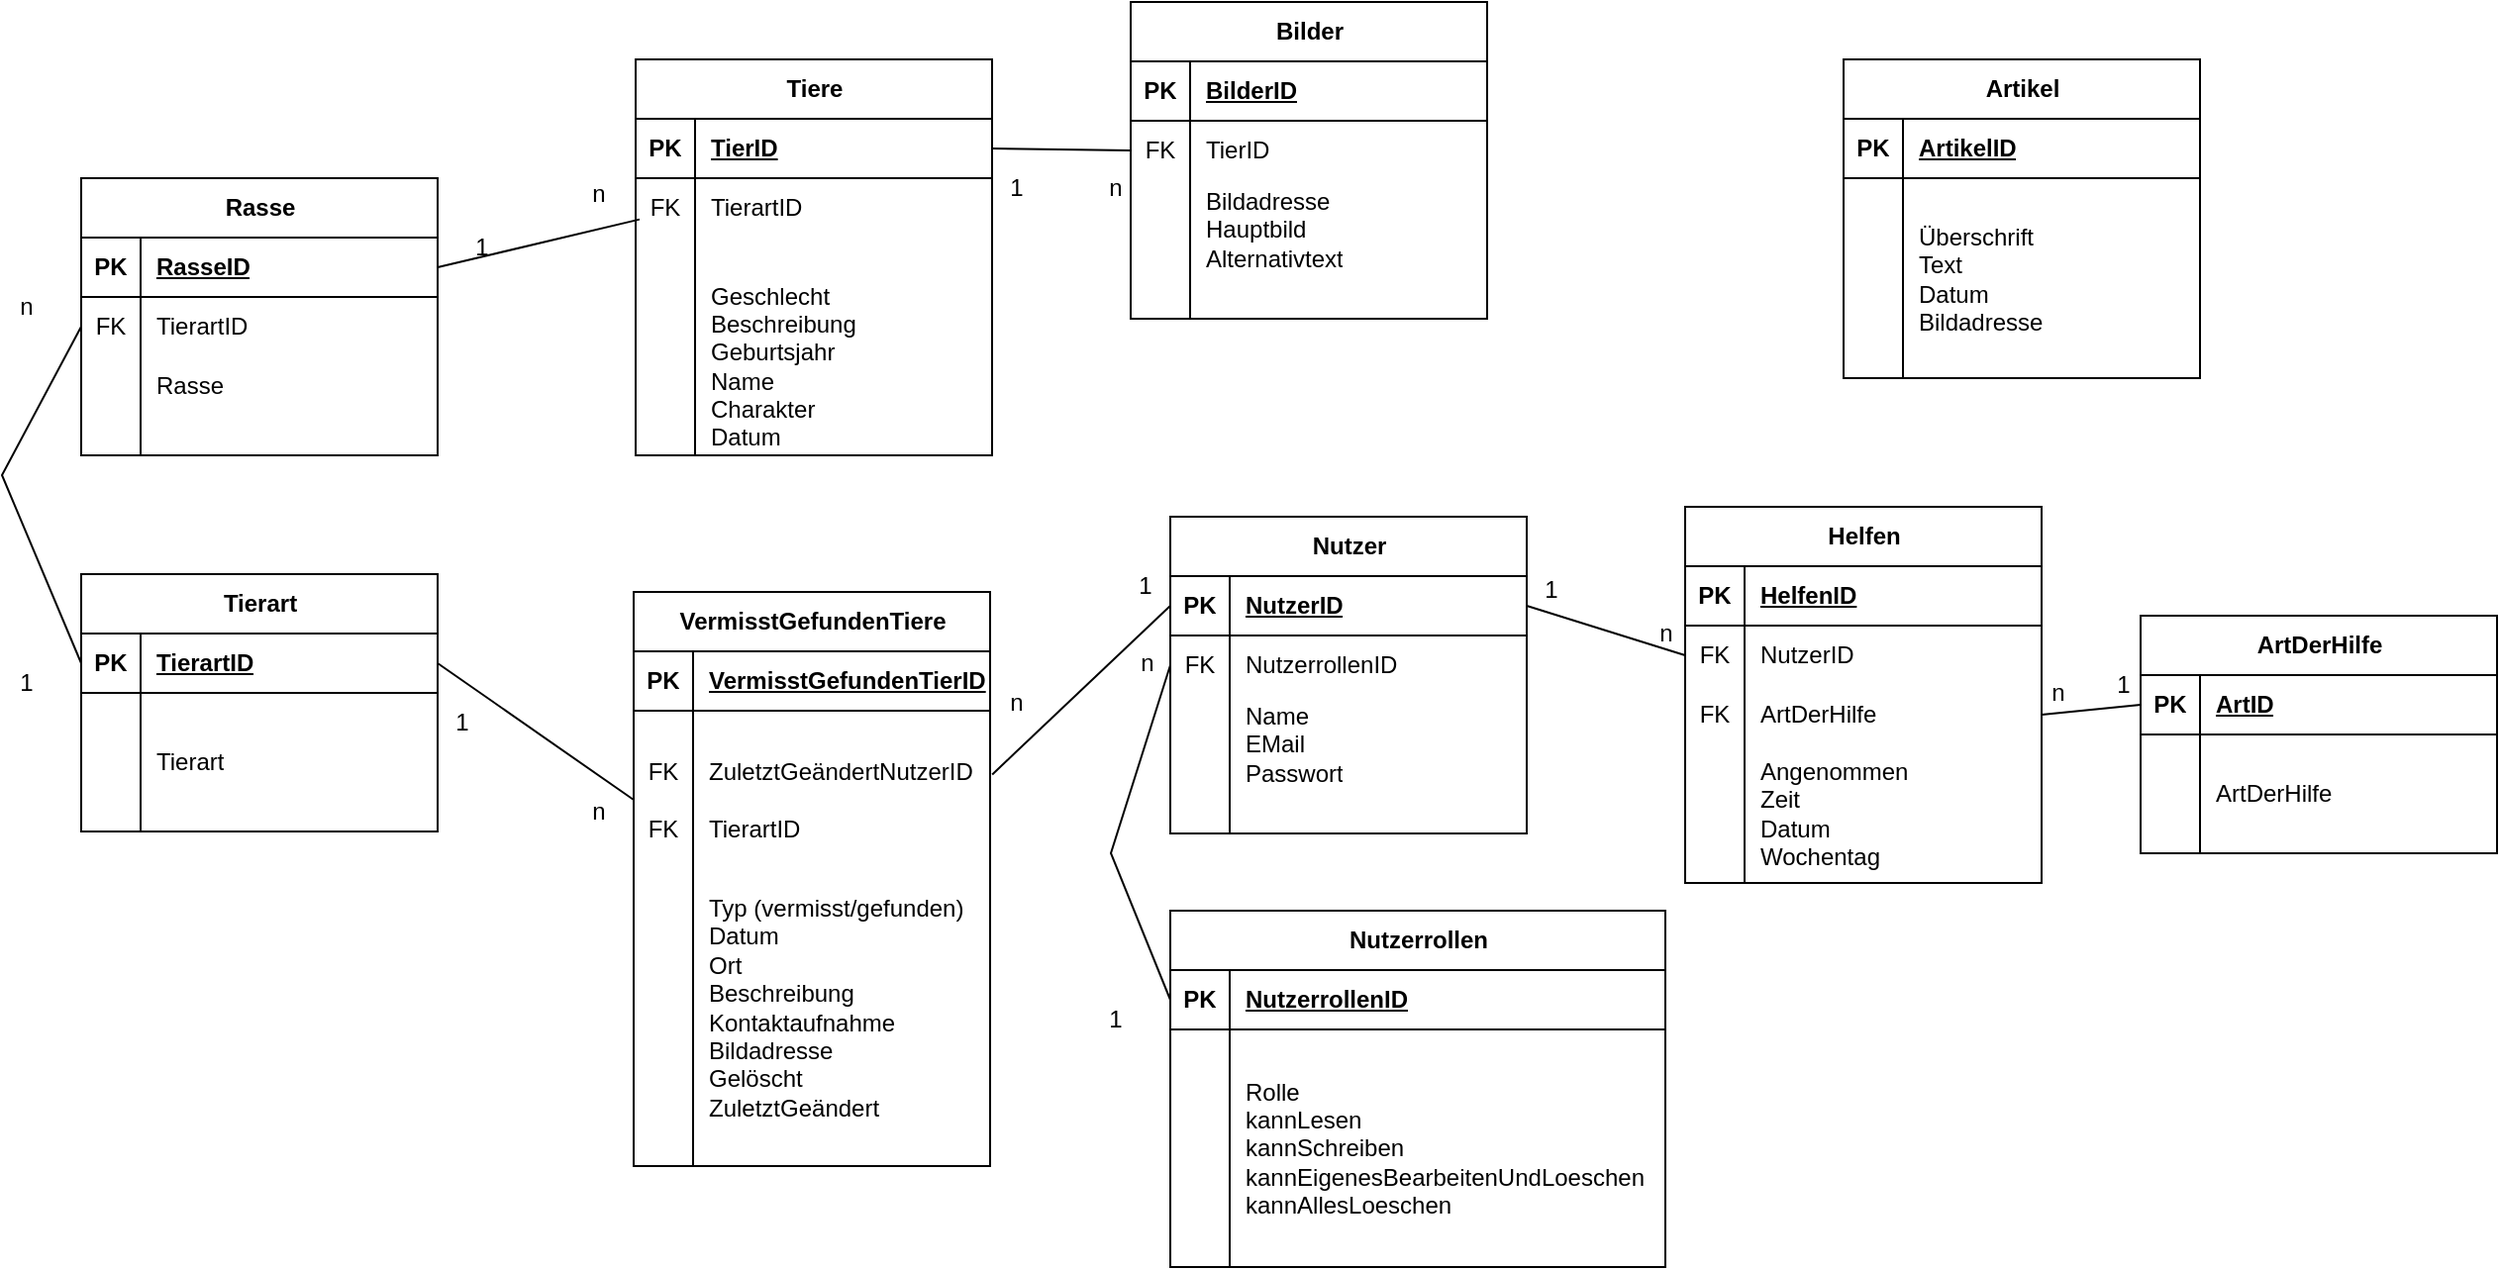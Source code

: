<mxfile version="22.1.16" type="device">
  <diagram id="R2lEEEUBdFMjLlhIrx00" name="Page-1">
    <mxGraphModel dx="1663" dy="2135" grid="1" gridSize="10" guides="1" tooltips="1" connect="1" arrows="0" fold="1" page="1" pageScale="1" pageWidth="850" pageHeight="1100" math="0" shadow="0" extFonts="Permanent Marker^https://fonts.googleapis.com/css?family=Permanent+Marker">
      <root>
        <mxCell id="0" />
        <mxCell id="1" parent="0" />
        <mxCell id="WMyFTaY5l6-tA6MBL_6e-1" value="Tiere" style="shape=table;startSize=30;container=1;collapsible=1;childLayout=tableLayout;fixedRows=1;rowLines=0;fontStyle=1;align=center;resizeLast=1;html=1;" parent="1" vertex="1">
          <mxGeometry x="370" y="-881" width="180" height="200" as="geometry" />
        </mxCell>
        <mxCell id="WMyFTaY5l6-tA6MBL_6e-2" value="" style="shape=tableRow;horizontal=0;startSize=0;swimlaneHead=0;swimlaneBody=0;fillColor=none;collapsible=0;dropTarget=0;points=[[0,0.5],[1,0.5]];portConstraint=eastwest;top=0;left=0;right=0;bottom=1;" parent="WMyFTaY5l6-tA6MBL_6e-1" vertex="1">
          <mxGeometry y="30" width="180" height="30" as="geometry" />
        </mxCell>
        <mxCell id="WMyFTaY5l6-tA6MBL_6e-3" value="PK" style="shape=partialRectangle;connectable=0;fillColor=none;top=0;left=0;bottom=0;right=0;fontStyle=1;overflow=hidden;whiteSpace=wrap;html=1;" parent="WMyFTaY5l6-tA6MBL_6e-2" vertex="1">
          <mxGeometry width="30" height="30" as="geometry">
            <mxRectangle width="30" height="30" as="alternateBounds" />
          </mxGeometry>
        </mxCell>
        <mxCell id="WMyFTaY5l6-tA6MBL_6e-4" value="TierID" style="shape=partialRectangle;connectable=0;fillColor=none;top=0;left=0;bottom=0;right=0;align=left;spacingLeft=6;fontStyle=5;overflow=hidden;whiteSpace=wrap;html=1;" parent="WMyFTaY5l6-tA6MBL_6e-2" vertex="1">
          <mxGeometry x="30" width="150" height="30" as="geometry">
            <mxRectangle width="150" height="30" as="alternateBounds" />
          </mxGeometry>
        </mxCell>
        <mxCell id="WMyFTaY5l6-tA6MBL_6e-5" value="" style="shape=tableRow;horizontal=0;startSize=0;swimlaneHead=0;swimlaneBody=0;fillColor=none;collapsible=0;dropTarget=0;points=[[0,0.5],[1,0.5]];portConstraint=eastwest;top=0;left=0;right=0;bottom=0;" parent="WMyFTaY5l6-tA6MBL_6e-1" vertex="1">
          <mxGeometry y="60" width="180" height="30" as="geometry" />
        </mxCell>
        <mxCell id="WMyFTaY5l6-tA6MBL_6e-6" value="FK" style="shape=partialRectangle;connectable=0;fillColor=none;top=0;left=0;bottom=0;right=0;editable=1;overflow=hidden;whiteSpace=wrap;html=1;" parent="WMyFTaY5l6-tA6MBL_6e-5" vertex="1">
          <mxGeometry width="30" height="30" as="geometry">
            <mxRectangle width="30" height="30" as="alternateBounds" />
          </mxGeometry>
        </mxCell>
        <mxCell id="WMyFTaY5l6-tA6MBL_6e-7" value="TierartID" style="shape=partialRectangle;connectable=0;fillColor=none;top=0;left=0;bottom=0;right=0;align=left;spacingLeft=6;overflow=hidden;whiteSpace=wrap;html=1;" parent="WMyFTaY5l6-tA6MBL_6e-5" vertex="1">
          <mxGeometry x="30" width="150" height="30" as="geometry">
            <mxRectangle width="150" height="30" as="alternateBounds" />
          </mxGeometry>
        </mxCell>
        <mxCell id="WMyFTaY5l6-tA6MBL_6e-8" value="" style="shape=tableRow;horizontal=0;startSize=0;swimlaneHead=0;swimlaneBody=0;fillColor=none;collapsible=0;dropTarget=0;points=[[0,0.5],[1,0.5]];portConstraint=eastwest;top=0;left=0;right=0;bottom=0;" parent="WMyFTaY5l6-tA6MBL_6e-1" vertex="1">
          <mxGeometry y="90" width="180" height="20" as="geometry" />
        </mxCell>
        <mxCell id="WMyFTaY5l6-tA6MBL_6e-9" value="" style="shape=partialRectangle;connectable=0;fillColor=none;top=0;left=0;bottom=0;right=0;editable=1;overflow=hidden;whiteSpace=wrap;html=1;" parent="WMyFTaY5l6-tA6MBL_6e-8" vertex="1">
          <mxGeometry width="30" height="20" as="geometry">
            <mxRectangle width="30" height="20" as="alternateBounds" />
          </mxGeometry>
        </mxCell>
        <mxCell id="WMyFTaY5l6-tA6MBL_6e-10" value="" style="shape=partialRectangle;connectable=0;fillColor=none;top=0;left=0;bottom=0;right=0;align=left;spacingLeft=6;overflow=hidden;whiteSpace=wrap;html=1;" parent="WMyFTaY5l6-tA6MBL_6e-8" vertex="1">
          <mxGeometry x="30" width="150" height="20" as="geometry">
            <mxRectangle width="150" height="20" as="alternateBounds" />
          </mxGeometry>
        </mxCell>
        <mxCell id="WMyFTaY5l6-tA6MBL_6e-11" value="" style="shape=tableRow;horizontal=0;startSize=0;swimlaneHead=0;swimlaneBody=0;fillColor=none;collapsible=0;dropTarget=0;points=[[0,0.5],[1,0.5]];portConstraint=eastwest;top=0;left=0;right=0;bottom=0;" parent="WMyFTaY5l6-tA6MBL_6e-1" vertex="1">
          <mxGeometry y="110" width="180" height="90" as="geometry" />
        </mxCell>
        <mxCell id="WMyFTaY5l6-tA6MBL_6e-12" value="" style="shape=partialRectangle;connectable=0;fillColor=none;top=0;left=0;bottom=0;right=0;editable=1;overflow=hidden;whiteSpace=wrap;html=1;" parent="WMyFTaY5l6-tA6MBL_6e-11" vertex="1">
          <mxGeometry width="30" height="90" as="geometry">
            <mxRectangle width="30" height="90" as="alternateBounds" />
          </mxGeometry>
        </mxCell>
        <mxCell id="WMyFTaY5l6-tA6MBL_6e-13" value="Geschlecht&lt;br style=&quot;border-color: var(--border-color);&quot;&gt;Beschreibung&lt;br style=&quot;border-color: var(--border-color);&quot;&gt;Geburtsjahr&lt;br style=&quot;border-color: var(--border-color);&quot;&gt;Name&lt;br style=&quot;border-color: var(--border-color);&quot;&gt;Charakter&lt;br style=&quot;border-color: var(--border-color);&quot;&gt;Datum" style="shape=partialRectangle;connectable=0;fillColor=none;top=0;left=0;bottom=0;right=0;align=left;spacingLeft=6;overflow=hidden;whiteSpace=wrap;html=1;" parent="WMyFTaY5l6-tA6MBL_6e-11" vertex="1">
          <mxGeometry x="30" width="150" height="90" as="geometry">
            <mxRectangle width="150" height="90" as="alternateBounds" />
          </mxGeometry>
        </mxCell>
        <mxCell id="WMyFTaY5l6-tA6MBL_6e-41" value="Nutzer" style="shape=table;startSize=30;container=1;collapsible=1;childLayout=tableLayout;fixedRows=1;rowLines=0;fontStyle=1;align=center;resizeLast=1;html=1;" parent="1" vertex="1">
          <mxGeometry x="640" y="-650" width="180" height="160" as="geometry" />
        </mxCell>
        <mxCell id="WMyFTaY5l6-tA6MBL_6e-42" value="" style="shape=tableRow;horizontal=0;startSize=0;swimlaneHead=0;swimlaneBody=0;fillColor=none;collapsible=0;dropTarget=0;points=[[0,0.5],[1,0.5]];portConstraint=eastwest;top=0;left=0;right=0;bottom=1;" parent="WMyFTaY5l6-tA6MBL_6e-41" vertex="1">
          <mxGeometry y="30" width="180" height="30" as="geometry" />
        </mxCell>
        <mxCell id="WMyFTaY5l6-tA6MBL_6e-43" value="PK" style="shape=partialRectangle;connectable=0;fillColor=none;top=0;left=0;bottom=0;right=0;fontStyle=1;overflow=hidden;whiteSpace=wrap;html=1;" parent="WMyFTaY5l6-tA6MBL_6e-42" vertex="1">
          <mxGeometry width="30" height="30" as="geometry">
            <mxRectangle width="30" height="30" as="alternateBounds" />
          </mxGeometry>
        </mxCell>
        <mxCell id="WMyFTaY5l6-tA6MBL_6e-44" value="NutzerID" style="shape=partialRectangle;connectable=0;fillColor=none;top=0;left=0;bottom=0;right=0;align=left;spacingLeft=6;fontStyle=5;overflow=hidden;whiteSpace=wrap;html=1;" parent="WMyFTaY5l6-tA6MBL_6e-42" vertex="1">
          <mxGeometry x="30" width="150" height="30" as="geometry">
            <mxRectangle width="150" height="30" as="alternateBounds" />
          </mxGeometry>
        </mxCell>
        <mxCell id="WMyFTaY5l6-tA6MBL_6e-45" value="" style="shape=tableRow;horizontal=0;startSize=0;swimlaneHead=0;swimlaneBody=0;fillColor=none;collapsible=0;dropTarget=0;points=[[0,0.5],[1,0.5]];portConstraint=eastwest;top=0;left=0;right=0;bottom=0;" parent="WMyFTaY5l6-tA6MBL_6e-41" vertex="1">
          <mxGeometry y="60" width="180" height="30" as="geometry" />
        </mxCell>
        <mxCell id="WMyFTaY5l6-tA6MBL_6e-46" value="FK" style="shape=partialRectangle;connectable=0;fillColor=none;top=0;left=0;bottom=0;right=0;editable=1;overflow=hidden;whiteSpace=wrap;html=1;" parent="WMyFTaY5l6-tA6MBL_6e-45" vertex="1">
          <mxGeometry width="30" height="30" as="geometry">
            <mxRectangle width="30" height="30" as="alternateBounds" />
          </mxGeometry>
        </mxCell>
        <mxCell id="WMyFTaY5l6-tA6MBL_6e-47" value="NutzerrollenID" style="shape=partialRectangle;connectable=0;fillColor=none;top=0;left=0;bottom=0;right=0;align=left;spacingLeft=6;overflow=hidden;whiteSpace=wrap;html=1;" parent="WMyFTaY5l6-tA6MBL_6e-45" vertex="1">
          <mxGeometry x="30" width="150" height="30" as="geometry">
            <mxRectangle width="150" height="30" as="alternateBounds" />
          </mxGeometry>
        </mxCell>
        <mxCell id="WMyFTaY5l6-tA6MBL_6e-48" value="" style="shape=tableRow;horizontal=0;startSize=0;swimlaneHead=0;swimlaneBody=0;fillColor=none;collapsible=0;dropTarget=0;points=[[0,0.5],[1,0.5]];portConstraint=eastwest;top=0;left=0;right=0;bottom=0;" parent="WMyFTaY5l6-tA6MBL_6e-41" vertex="1">
          <mxGeometry y="90" width="180" height="50" as="geometry" />
        </mxCell>
        <mxCell id="WMyFTaY5l6-tA6MBL_6e-49" value="" style="shape=partialRectangle;connectable=0;fillColor=none;top=0;left=0;bottom=0;right=0;editable=1;overflow=hidden;whiteSpace=wrap;html=1;" parent="WMyFTaY5l6-tA6MBL_6e-48" vertex="1">
          <mxGeometry width="30" height="50" as="geometry">
            <mxRectangle width="30" height="50" as="alternateBounds" />
          </mxGeometry>
        </mxCell>
        <mxCell id="WMyFTaY5l6-tA6MBL_6e-50" value="Name&lt;br&gt;EMail&lt;br&gt;Passwort" style="shape=partialRectangle;connectable=0;fillColor=none;top=0;left=0;bottom=0;right=0;align=left;spacingLeft=6;overflow=hidden;whiteSpace=wrap;html=1;" parent="WMyFTaY5l6-tA6MBL_6e-48" vertex="1">
          <mxGeometry x="30" width="150" height="50" as="geometry">
            <mxRectangle width="150" height="50" as="alternateBounds" />
          </mxGeometry>
        </mxCell>
        <mxCell id="WMyFTaY5l6-tA6MBL_6e-51" value="" style="shape=tableRow;horizontal=0;startSize=0;swimlaneHead=0;swimlaneBody=0;fillColor=none;collapsible=0;dropTarget=0;points=[[0,0.5],[1,0.5]];portConstraint=eastwest;top=0;left=0;right=0;bottom=0;" parent="WMyFTaY5l6-tA6MBL_6e-41" vertex="1">
          <mxGeometry y="140" width="180" height="20" as="geometry" />
        </mxCell>
        <mxCell id="WMyFTaY5l6-tA6MBL_6e-52" value="" style="shape=partialRectangle;connectable=0;fillColor=none;top=0;left=0;bottom=0;right=0;editable=1;overflow=hidden;whiteSpace=wrap;html=1;" parent="WMyFTaY5l6-tA6MBL_6e-51" vertex="1">
          <mxGeometry width="30" height="20" as="geometry">
            <mxRectangle width="30" height="20" as="alternateBounds" />
          </mxGeometry>
        </mxCell>
        <mxCell id="WMyFTaY5l6-tA6MBL_6e-53" value="" style="shape=partialRectangle;connectable=0;fillColor=none;top=0;left=0;bottom=0;right=0;align=left;spacingLeft=6;overflow=hidden;whiteSpace=wrap;html=1;" parent="WMyFTaY5l6-tA6MBL_6e-51" vertex="1">
          <mxGeometry x="30" width="150" height="20" as="geometry">
            <mxRectangle width="150" height="20" as="alternateBounds" />
          </mxGeometry>
        </mxCell>
        <mxCell id="WMyFTaY5l6-tA6MBL_6e-55" value="Artikel" style="shape=table;startSize=30;container=1;collapsible=1;childLayout=tableLayout;fixedRows=1;rowLines=0;fontStyle=1;align=center;resizeLast=1;html=1;" parent="1" vertex="1">
          <mxGeometry x="980" y="-881" width="180" height="161" as="geometry" />
        </mxCell>
        <mxCell id="WMyFTaY5l6-tA6MBL_6e-172" value="" style="shape=tableRow;horizontal=0;startSize=0;swimlaneHead=0;swimlaneBody=0;fillColor=none;collapsible=0;dropTarget=0;points=[[0,0.5],[1,0.5]];portConstraint=eastwest;top=0;left=0;right=0;bottom=1;" parent="WMyFTaY5l6-tA6MBL_6e-55" vertex="1">
          <mxGeometry y="30" width="180" height="30" as="geometry" />
        </mxCell>
        <mxCell id="WMyFTaY5l6-tA6MBL_6e-173" value="PK" style="shape=partialRectangle;connectable=0;fillColor=none;top=0;left=0;bottom=0;right=0;fontStyle=1;overflow=hidden;whiteSpace=wrap;html=1;" parent="WMyFTaY5l6-tA6MBL_6e-172" vertex="1">
          <mxGeometry width="30" height="30" as="geometry">
            <mxRectangle width="30" height="30" as="alternateBounds" />
          </mxGeometry>
        </mxCell>
        <mxCell id="WMyFTaY5l6-tA6MBL_6e-174" value="ArtikelID" style="shape=partialRectangle;connectable=0;fillColor=none;top=0;left=0;bottom=0;right=0;align=left;spacingLeft=6;fontStyle=5;overflow=hidden;whiteSpace=wrap;html=1;" parent="WMyFTaY5l6-tA6MBL_6e-172" vertex="1">
          <mxGeometry x="30" width="150" height="30" as="geometry">
            <mxRectangle width="150" height="30" as="alternateBounds" />
          </mxGeometry>
        </mxCell>
        <mxCell id="WMyFTaY5l6-tA6MBL_6e-59" value="" style="shape=tableRow;horizontal=0;startSize=0;swimlaneHead=0;swimlaneBody=0;fillColor=none;collapsible=0;dropTarget=0;points=[[0,0.5],[1,0.5]];portConstraint=eastwest;top=0;left=0;right=0;bottom=0;" parent="WMyFTaY5l6-tA6MBL_6e-55" vertex="1">
          <mxGeometry y="60" width="180" height="20" as="geometry" />
        </mxCell>
        <mxCell id="WMyFTaY5l6-tA6MBL_6e-60" value="" style="shape=partialRectangle;connectable=0;fillColor=none;top=0;left=0;bottom=0;right=0;editable=1;overflow=hidden;whiteSpace=wrap;html=1;" parent="WMyFTaY5l6-tA6MBL_6e-59" vertex="1">
          <mxGeometry width="30" height="20" as="geometry">
            <mxRectangle width="30" height="20" as="alternateBounds" />
          </mxGeometry>
        </mxCell>
        <mxCell id="WMyFTaY5l6-tA6MBL_6e-61" value="" style="shape=partialRectangle;connectable=0;fillColor=none;top=0;left=0;bottom=0;right=0;align=left;spacingLeft=6;overflow=hidden;whiteSpace=wrap;html=1;" parent="WMyFTaY5l6-tA6MBL_6e-59" vertex="1">
          <mxGeometry x="30" width="150" height="20" as="geometry">
            <mxRectangle width="150" height="20" as="alternateBounds" />
          </mxGeometry>
        </mxCell>
        <mxCell id="WMyFTaY5l6-tA6MBL_6e-62" value="" style="shape=tableRow;horizontal=0;startSize=0;swimlaneHead=0;swimlaneBody=0;fillColor=none;collapsible=0;dropTarget=0;points=[[0,0.5],[1,0.5]];portConstraint=eastwest;top=0;left=0;right=0;bottom=0;" parent="WMyFTaY5l6-tA6MBL_6e-55" vertex="1">
          <mxGeometry y="80" width="180" height="61" as="geometry" />
        </mxCell>
        <mxCell id="WMyFTaY5l6-tA6MBL_6e-63" value="" style="shape=partialRectangle;connectable=0;fillColor=none;top=0;left=0;bottom=0;right=0;editable=1;overflow=hidden;whiteSpace=wrap;html=1;" parent="WMyFTaY5l6-tA6MBL_6e-62" vertex="1">
          <mxGeometry width="30" height="61" as="geometry">
            <mxRectangle width="30" height="61" as="alternateBounds" />
          </mxGeometry>
        </mxCell>
        <mxCell id="WMyFTaY5l6-tA6MBL_6e-64" value="Überschrift&lt;br style=&quot;border-color: var(--border-color);&quot;&gt;Text&lt;br style=&quot;border-color: var(--border-color);&quot;&gt;Datum&lt;br style=&quot;border-color: var(--border-color);&quot;&gt;Bildadresse" style="shape=partialRectangle;connectable=0;fillColor=none;top=0;left=0;bottom=0;right=0;align=left;spacingLeft=6;overflow=hidden;whiteSpace=wrap;html=1;" parent="WMyFTaY5l6-tA6MBL_6e-62" vertex="1">
          <mxGeometry x="30" width="150" height="61" as="geometry">
            <mxRectangle width="150" height="61" as="alternateBounds" />
          </mxGeometry>
        </mxCell>
        <mxCell id="WMyFTaY5l6-tA6MBL_6e-65" value="" style="shape=tableRow;horizontal=0;startSize=0;swimlaneHead=0;swimlaneBody=0;fillColor=none;collapsible=0;dropTarget=0;points=[[0,0.5],[1,0.5]];portConstraint=eastwest;top=0;left=0;right=0;bottom=0;" parent="WMyFTaY5l6-tA6MBL_6e-55" vertex="1">
          <mxGeometry y="141" width="180" height="20" as="geometry" />
        </mxCell>
        <mxCell id="WMyFTaY5l6-tA6MBL_6e-66" value="" style="shape=partialRectangle;connectable=0;fillColor=none;top=0;left=0;bottom=0;right=0;editable=1;overflow=hidden;whiteSpace=wrap;html=1;" parent="WMyFTaY5l6-tA6MBL_6e-65" vertex="1">
          <mxGeometry width="30" height="20" as="geometry">
            <mxRectangle width="30" height="20" as="alternateBounds" />
          </mxGeometry>
        </mxCell>
        <mxCell id="WMyFTaY5l6-tA6MBL_6e-67" value="" style="shape=partialRectangle;connectable=0;fillColor=none;top=0;left=0;bottom=0;right=0;align=left;spacingLeft=6;overflow=hidden;whiteSpace=wrap;html=1;" parent="WMyFTaY5l6-tA6MBL_6e-65" vertex="1">
          <mxGeometry x="30" width="150" height="20" as="geometry">
            <mxRectangle width="150" height="20" as="alternateBounds" />
          </mxGeometry>
        </mxCell>
        <mxCell id="WMyFTaY5l6-tA6MBL_6e-68" value="Bilder" style="shape=table;startSize=30;container=1;collapsible=1;childLayout=tableLayout;fixedRows=1;rowLines=0;fontStyle=1;align=center;resizeLast=1;html=1;" parent="1" vertex="1">
          <mxGeometry x="620" y="-910" width="180" height="160" as="geometry" />
        </mxCell>
        <mxCell id="WMyFTaY5l6-tA6MBL_6e-69" value="" style="shape=tableRow;horizontal=0;startSize=0;swimlaneHead=0;swimlaneBody=0;fillColor=none;collapsible=0;dropTarget=0;points=[[0,0.5],[1,0.5]];portConstraint=eastwest;top=0;left=0;right=0;bottom=1;" parent="WMyFTaY5l6-tA6MBL_6e-68" vertex="1">
          <mxGeometry y="30" width="180" height="30" as="geometry" />
        </mxCell>
        <mxCell id="WMyFTaY5l6-tA6MBL_6e-70" value="PK" style="shape=partialRectangle;connectable=0;fillColor=none;top=0;left=0;bottom=0;right=0;fontStyle=1;overflow=hidden;whiteSpace=wrap;html=1;" parent="WMyFTaY5l6-tA6MBL_6e-69" vertex="1">
          <mxGeometry width="30" height="30" as="geometry">
            <mxRectangle width="30" height="30" as="alternateBounds" />
          </mxGeometry>
        </mxCell>
        <mxCell id="WMyFTaY5l6-tA6MBL_6e-71" value="BilderID" style="shape=partialRectangle;connectable=0;fillColor=none;top=0;left=0;bottom=0;right=0;align=left;spacingLeft=6;fontStyle=5;overflow=hidden;whiteSpace=wrap;html=1;" parent="WMyFTaY5l6-tA6MBL_6e-69" vertex="1">
          <mxGeometry x="30" width="150" height="30" as="geometry">
            <mxRectangle width="150" height="30" as="alternateBounds" />
          </mxGeometry>
        </mxCell>
        <mxCell id="WMyFTaY5l6-tA6MBL_6e-72" value="" style="shape=tableRow;horizontal=0;startSize=0;swimlaneHead=0;swimlaneBody=0;fillColor=none;collapsible=0;dropTarget=0;points=[[0,0.5],[1,0.5]];portConstraint=eastwest;top=0;left=0;right=0;bottom=0;" parent="WMyFTaY5l6-tA6MBL_6e-68" vertex="1">
          <mxGeometry y="60" width="180" height="30" as="geometry" />
        </mxCell>
        <mxCell id="WMyFTaY5l6-tA6MBL_6e-73" value="FK" style="shape=partialRectangle;connectable=0;fillColor=none;top=0;left=0;bottom=0;right=0;editable=1;overflow=hidden;whiteSpace=wrap;html=1;" parent="WMyFTaY5l6-tA6MBL_6e-72" vertex="1">
          <mxGeometry width="30" height="30" as="geometry">
            <mxRectangle width="30" height="30" as="alternateBounds" />
          </mxGeometry>
        </mxCell>
        <mxCell id="WMyFTaY5l6-tA6MBL_6e-74" value="TierID" style="shape=partialRectangle;connectable=0;fillColor=none;top=0;left=0;bottom=0;right=0;align=left;spacingLeft=6;overflow=hidden;whiteSpace=wrap;html=1;" parent="WMyFTaY5l6-tA6MBL_6e-72" vertex="1">
          <mxGeometry x="30" width="150" height="30" as="geometry">
            <mxRectangle width="150" height="30" as="alternateBounds" />
          </mxGeometry>
        </mxCell>
        <mxCell id="WMyFTaY5l6-tA6MBL_6e-75" value="" style="shape=tableRow;horizontal=0;startSize=0;swimlaneHead=0;swimlaneBody=0;fillColor=none;collapsible=0;dropTarget=0;points=[[0,0.5],[1,0.5]];portConstraint=eastwest;top=0;left=0;right=0;bottom=0;" parent="WMyFTaY5l6-tA6MBL_6e-68" vertex="1">
          <mxGeometry y="90" width="180" height="50" as="geometry" />
        </mxCell>
        <mxCell id="WMyFTaY5l6-tA6MBL_6e-76" value="" style="shape=partialRectangle;connectable=0;fillColor=none;top=0;left=0;bottom=0;right=0;editable=1;overflow=hidden;whiteSpace=wrap;html=1;" parent="WMyFTaY5l6-tA6MBL_6e-75" vertex="1">
          <mxGeometry width="30" height="50" as="geometry">
            <mxRectangle width="30" height="50" as="alternateBounds" />
          </mxGeometry>
        </mxCell>
        <mxCell id="WMyFTaY5l6-tA6MBL_6e-77" value="Bildadresse&lt;br&gt;Hauptbild&lt;br&gt;Alternativtext" style="shape=partialRectangle;connectable=0;fillColor=none;top=0;left=0;bottom=0;right=0;align=left;spacingLeft=6;overflow=hidden;whiteSpace=wrap;html=1;" parent="WMyFTaY5l6-tA6MBL_6e-75" vertex="1">
          <mxGeometry x="30" width="150" height="50" as="geometry">
            <mxRectangle width="150" height="50" as="alternateBounds" />
          </mxGeometry>
        </mxCell>
        <mxCell id="WMyFTaY5l6-tA6MBL_6e-78" value="" style="shape=tableRow;horizontal=0;startSize=0;swimlaneHead=0;swimlaneBody=0;fillColor=none;collapsible=0;dropTarget=0;points=[[0,0.5],[1,0.5]];portConstraint=eastwest;top=0;left=0;right=0;bottom=0;" parent="WMyFTaY5l6-tA6MBL_6e-68" vertex="1">
          <mxGeometry y="140" width="180" height="20" as="geometry" />
        </mxCell>
        <mxCell id="WMyFTaY5l6-tA6MBL_6e-79" value="" style="shape=partialRectangle;connectable=0;fillColor=none;top=0;left=0;bottom=0;right=0;editable=1;overflow=hidden;whiteSpace=wrap;html=1;" parent="WMyFTaY5l6-tA6MBL_6e-78" vertex="1">
          <mxGeometry width="30" height="20" as="geometry">
            <mxRectangle width="30" height="20" as="alternateBounds" />
          </mxGeometry>
        </mxCell>
        <mxCell id="WMyFTaY5l6-tA6MBL_6e-80" value="" style="shape=partialRectangle;connectable=0;fillColor=none;top=0;left=0;bottom=0;right=0;align=left;spacingLeft=6;overflow=hidden;whiteSpace=wrap;html=1;" parent="WMyFTaY5l6-tA6MBL_6e-78" vertex="1">
          <mxGeometry x="30" width="150" height="20" as="geometry">
            <mxRectangle width="150" height="20" as="alternateBounds" />
          </mxGeometry>
        </mxCell>
        <mxCell id="WMyFTaY5l6-tA6MBL_6e-81" value="" style="endArrow=none;html=1;rounded=0;entryX=0;entryY=0.5;entryDx=0;entryDy=0;exitX=1;exitY=0.5;exitDx=0;exitDy=0;" parent="1" source="WMyFTaY5l6-tA6MBL_6e-2" target="WMyFTaY5l6-tA6MBL_6e-72" edge="1">
          <mxGeometry width="50" height="50" relative="1" as="geometry">
            <mxPoint x="340" y="-461" as="sourcePoint" />
            <mxPoint x="390" y="-511" as="targetPoint" />
          </mxGeometry>
        </mxCell>
        <mxCell id="WMyFTaY5l6-tA6MBL_6e-82" value="Rasse" style="shape=table;startSize=30;container=1;collapsible=1;childLayout=tableLayout;fixedRows=1;rowLines=0;fontStyle=1;align=center;resizeLast=1;html=1;" parent="1" vertex="1">
          <mxGeometry x="90" y="-821" width="180" height="140" as="geometry" />
        </mxCell>
        <mxCell id="WMyFTaY5l6-tA6MBL_6e-83" value="" style="shape=tableRow;horizontal=0;startSize=0;swimlaneHead=0;swimlaneBody=0;fillColor=none;collapsible=0;dropTarget=0;points=[[0,0.5],[1,0.5]];portConstraint=eastwest;top=0;left=0;right=0;bottom=1;" parent="WMyFTaY5l6-tA6MBL_6e-82" vertex="1">
          <mxGeometry y="30" width="180" height="30" as="geometry" />
        </mxCell>
        <mxCell id="WMyFTaY5l6-tA6MBL_6e-84" value="PK" style="shape=partialRectangle;connectable=0;fillColor=none;top=0;left=0;bottom=0;right=0;fontStyle=1;overflow=hidden;whiteSpace=wrap;html=1;" parent="WMyFTaY5l6-tA6MBL_6e-83" vertex="1">
          <mxGeometry width="30" height="30" as="geometry">
            <mxRectangle width="30" height="30" as="alternateBounds" />
          </mxGeometry>
        </mxCell>
        <mxCell id="WMyFTaY5l6-tA6MBL_6e-85" value="RasseID" style="shape=partialRectangle;connectable=0;fillColor=none;top=0;left=0;bottom=0;right=0;align=left;spacingLeft=6;fontStyle=5;overflow=hidden;whiteSpace=wrap;html=1;" parent="WMyFTaY5l6-tA6MBL_6e-83" vertex="1">
          <mxGeometry x="30" width="150" height="30" as="geometry">
            <mxRectangle width="150" height="30" as="alternateBounds" />
          </mxGeometry>
        </mxCell>
        <mxCell id="WMyFTaY5l6-tA6MBL_6e-86" value="" style="shape=tableRow;horizontal=0;startSize=0;swimlaneHead=0;swimlaneBody=0;fillColor=none;collapsible=0;dropTarget=0;points=[[0,0.5],[1,0.5]];portConstraint=eastwest;top=0;left=0;right=0;bottom=0;" parent="WMyFTaY5l6-tA6MBL_6e-82" vertex="1">
          <mxGeometry y="60" width="180" height="30" as="geometry" />
        </mxCell>
        <mxCell id="WMyFTaY5l6-tA6MBL_6e-87" value="FK" style="shape=partialRectangle;connectable=0;fillColor=none;top=0;left=0;bottom=0;right=0;editable=1;overflow=hidden;whiteSpace=wrap;html=1;" parent="WMyFTaY5l6-tA6MBL_6e-86" vertex="1">
          <mxGeometry width="30" height="30" as="geometry">
            <mxRectangle width="30" height="30" as="alternateBounds" />
          </mxGeometry>
        </mxCell>
        <mxCell id="WMyFTaY5l6-tA6MBL_6e-88" value="TierartID" style="shape=partialRectangle;connectable=0;fillColor=none;top=0;left=0;bottom=0;right=0;align=left;spacingLeft=6;overflow=hidden;whiteSpace=wrap;html=1;" parent="WMyFTaY5l6-tA6MBL_6e-86" vertex="1">
          <mxGeometry x="30" width="150" height="30" as="geometry">
            <mxRectangle width="150" height="30" as="alternateBounds" />
          </mxGeometry>
        </mxCell>
        <mxCell id="WMyFTaY5l6-tA6MBL_6e-89" value="" style="shape=tableRow;horizontal=0;startSize=0;swimlaneHead=0;swimlaneBody=0;fillColor=none;collapsible=0;dropTarget=0;points=[[0,0.5],[1,0.5]];portConstraint=eastwest;top=0;left=0;right=0;bottom=0;" parent="WMyFTaY5l6-tA6MBL_6e-82" vertex="1">
          <mxGeometry y="90" width="180" height="30" as="geometry" />
        </mxCell>
        <mxCell id="WMyFTaY5l6-tA6MBL_6e-90" value="" style="shape=partialRectangle;connectable=0;fillColor=none;top=0;left=0;bottom=0;right=0;editable=1;overflow=hidden;whiteSpace=wrap;html=1;" parent="WMyFTaY5l6-tA6MBL_6e-89" vertex="1">
          <mxGeometry width="30" height="30" as="geometry">
            <mxRectangle width="30" height="30" as="alternateBounds" />
          </mxGeometry>
        </mxCell>
        <mxCell id="WMyFTaY5l6-tA6MBL_6e-91" value="Rasse" style="shape=partialRectangle;connectable=0;fillColor=none;top=0;left=0;bottom=0;right=0;align=left;spacingLeft=6;overflow=hidden;whiteSpace=wrap;html=1;" parent="WMyFTaY5l6-tA6MBL_6e-89" vertex="1">
          <mxGeometry x="30" width="150" height="30" as="geometry">
            <mxRectangle width="150" height="30" as="alternateBounds" />
          </mxGeometry>
        </mxCell>
        <mxCell id="WMyFTaY5l6-tA6MBL_6e-92" value="" style="shape=tableRow;horizontal=0;startSize=0;swimlaneHead=0;swimlaneBody=0;fillColor=none;collapsible=0;dropTarget=0;points=[[0,0.5],[1,0.5]];portConstraint=eastwest;top=0;left=0;right=0;bottom=0;" parent="WMyFTaY5l6-tA6MBL_6e-82" vertex="1">
          <mxGeometry y="120" width="180" height="20" as="geometry" />
        </mxCell>
        <mxCell id="WMyFTaY5l6-tA6MBL_6e-93" value="" style="shape=partialRectangle;connectable=0;fillColor=none;top=0;left=0;bottom=0;right=0;editable=1;overflow=hidden;whiteSpace=wrap;html=1;" parent="WMyFTaY5l6-tA6MBL_6e-92" vertex="1">
          <mxGeometry width="30" height="20" as="geometry">
            <mxRectangle width="30" height="20" as="alternateBounds" />
          </mxGeometry>
        </mxCell>
        <mxCell id="WMyFTaY5l6-tA6MBL_6e-94" value="" style="shape=partialRectangle;connectable=0;fillColor=none;top=0;left=0;bottom=0;right=0;align=left;spacingLeft=6;overflow=hidden;whiteSpace=wrap;html=1;" parent="WMyFTaY5l6-tA6MBL_6e-92" vertex="1">
          <mxGeometry x="30" width="150" height="20" as="geometry">
            <mxRectangle width="150" height="20" as="alternateBounds" />
          </mxGeometry>
        </mxCell>
        <mxCell id="WMyFTaY5l6-tA6MBL_6e-95" value="" style="endArrow=none;html=1;rounded=0;exitX=1.32;exitY=0.927;exitDx=0;exitDy=0;exitPerimeter=0;entryX=1;entryY=0.5;entryDx=0;entryDy=0;" parent="1" source="s8pHZLqGPVqS6zRJ8Zif-13" target="WMyFTaY5l6-tA6MBL_6e-83" edge="1">
          <mxGeometry width="50" height="50" relative="1" as="geometry">
            <mxPoint x="240" y="-871" as="sourcePoint" />
            <mxPoint x="620" y="-1111" as="targetPoint" />
            <Array as="points" />
          </mxGeometry>
        </mxCell>
        <mxCell id="WMyFTaY5l6-tA6MBL_6e-96" value="Tierart" style="shape=table;startSize=30;container=1;collapsible=1;childLayout=tableLayout;fixedRows=1;rowLines=0;fontStyle=1;align=center;resizeLast=1;html=1;" parent="1" vertex="1">
          <mxGeometry x="90" y="-621" width="180" height="130" as="geometry" />
        </mxCell>
        <mxCell id="WMyFTaY5l6-tA6MBL_6e-97" value="" style="shape=tableRow;horizontal=0;startSize=0;swimlaneHead=0;swimlaneBody=0;fillColor=none;collapsible=0;dropTarget=0;points=[[0,0.5],[1,0.5]];portConstraint=eastwest;top=0;left=0;right=0;bottom=1;" parent="WMyFTaY5l6-tA6MBL_6e-96" vertex="1">
          <mxGeometry y="30" width="180" height="30" as="geometry" />
        </mxCell>
        <mxCell id="WMyFTaY5l6-tA6MBL_6e-98" value="PK" style="shape=partialRectangle;connectable=0;fillColor=none;top=0;left=0;bottom=0;right=0;fontStyle=1;overflow=hidden;whiteSpace=wrap;html=1;" parent="WMyFTaY5l6-tA6MBL_6e-97" vertex="1">
          <mxGeometry width="30" height="30" as="geometry">
            <mxRectangle width="30" height="30" as="alternateBounds" />
          </mxGeometry>
        </mxCell>
        <mxCell id="WMyFTaY5l6-tA6MBL_6e-99" value="TierartID" style="shape=partialRectangle;connectable=0;fillColor=none;top=0;left=0;bottom=0;right=0;align=left;spacingLeft=6;fontStyle=5;overflow=hidden;whiteSpace=wrap;html=1;" parent="WMyFTaY5l6-tA6MBL_6e-97" vertex="1">
          <mxGeometry x="30" width="150" height="30" as="geometry">
            <mxRectangle width="150" height="30" as="alternateBounds" />
          </mxGeometry>
        </mxCell>
        <mxCell id="WMyFTaY5l6-tA6MBL_6e-100" value="" style="shape=tableRow;horizontal=0;startSize=0;swimlaneHead=0;swimlaneBody=0;fillColor=none;collapsible=0;dropTarget=0;points=[[0,0.5],[1,0.5]];portConstraint=eastwest;top=0;left=0;right=0;bottom=0;" parent="WMyFTaY5l6-tA6MBL_6e-96" vertex="1">
          <mxGeometry y="60" width="180" height="20" as="geometry" />
        </mxCell>
        <mxCell id="WMyFTaY5l6-tA6MBL_6e-101" value="" style="shape=partialRectangle;connectable=0;fillColor=none;top=0;left=0;bottom=0;right=0;editable=1;overflow=hidden;whiteSpace=wrap;html=1;" parent="WMyFTaY5l6-tA6MBL_6e-100" vertex="1">
          <mxGeometry width="30" height="20" as="geometry">
            <mxRectangle width="30" height="20" as="alternateBounds" />
          </mxGeometry>
        </mxCell>
        <mxCell id="WMyFTaY5l6-tA6MBL_6e-102" value="" style="shape=partialRectangle;connectable=0;fillColor=none;top=0;left=0;bottom=0;right=0;align=left;spacingLeft=6;overflow=hidden;whiteSpace=wrap;html=1;" parent="WMyFTaY5l6-tA6MBL_6e-100" vertex="1">
          <mxGeometry x="30" width="150" height="20" as="geometry">
            <mxRectangle width="150" height="20" as="alternateBounds" />
          </mxGeometry>
        </mxCell>
        <mxCell id="WMyFTaY5l6-tA6MBL_6e-103" value="" style="shape=tableRow;horizontal=0;startSize=0;swimlaneHead=0;swimlaneBody=0;fillColor=none;collapsible=0;dropTarget=0;points=[[0,0.5],[1,0.5]];portConstraint=eastwest;top=0;left=0;right=0;bottom=0;" parent="WMyFTaY5l6-tA6MBL_6e-96" vertex="1">
          <mxGeometry y="80" width="180" height="30" as="geometry" />
        </mxCell>
        <mxCell id="WMyFTaY5l6-tA6MBL_6e-104" value="" style="shape=partialRectangle;connectable=0;fillColor=none;top=0;left=0;bottom=0;right=0;editable=1;overflow=hidden;whiteSpace=wrap;html=1;" parent="WMyFTaY5l6-tA6MBL_6e-103" vertex="1">
          <mxGeometry width="30" height="30" as="geometry">
            <mxRectangle width="30" height="30" as="alternateBounds" />
          </mxGeometry>
        </mxCell>
        <mxCell id="WMyFTaY5l6-tA6MBL_6e-105" value="Tierart" style="shape=partialRectangle;connectable=0;fillColor=none;top=0;left=0;bottom=0;right=0;align=left;spacingLeft=6;overflow=hidden;whiteSpace=wrap;html=1;" parent="WMyFTaY5l6-tA6MBL_6e-103" vertex="1">
          <mxGeometry x="30" width="150" height="30" as="geometry">
            <mxRectangle width="150" height="30" as="alternateBounds" />
          </mxGeometry>
        </mxCell>
        <mxCell id="WMyFTaY5l6-tA6MBL_6e-106" value="" style="shape=tableRow;horizontal=0;startSize=0;swimlaneHead=0;swimlaneBody=0;fillColor=none;collapsible=0;dropTarget=0;points=[[0,0.5],[1,0.5]];portConstraint=eastwest;top=0;left=0;right=0;bottom=0;" parent="WMyFTaY5l6-tA6MBL_6e-96" vertex="1">
          <mxGeometry y="110" width="180" height="20" as="geometry" />
        </mxCell>
        <mxCell id="WMyFTaY5l6-tA6MBL_6e-107" value="" style="shape=partialRectangle;connectable=0;fillColor=none;top=0;left=0;bottom=0;right=0;editable=1;overflow=hidden;whiteSpace=wrap;html=1;" parent="WMyFTaY5l6-tA6MBL_6e-106" vertex="1">
          <mxGeometry width="30" height="20" as="geometry">
            <mxRectangle width="30" height="20" as="alternateBounds" />
          </mxGeometry>
        </mxCell>
        <mxCell id="WMyFTaY5l6-tA6MBL_6e-108" value="" style="shape=partialRectangle;connectable=0;fillColor=none;top=0;left=0;bottom=0;right=0;align=left;spacingLeft=6;overflow=hidden;whiteSpace=wrap;html=1;" parent="WMyFTaY5l6-tA6MBL_6e-106" vertex="1">
          <mxGeometry x="30" width="150" height="20" as="geometry">
            <mxRectangle width="150" height="20" as="alternateBounds" />
          </mxGeometry>
        </mxCell>
        <mxCell id="WMyFTaY5l6-tA6MBL_6e-109" value="" style="endArrow=none;html=1;rounded=0;exitX=0;exitY=0.5;exitDx=0;exitDy=0;entryX=0;entryY=0.5;entryDx=0;entryDy=0;" parent="1" source="WMyFTaY5l6-tA6MBL_6e-86" target="WMyFTaY5l6-tA6MBL_6e-97" edge="1">
          <mxGeometry width="50" height="50" relative="1" as="geometry">
            <mxPoint x="308" y="-802" as="sourcePoint" />
            <mxPoint x="228" y="-774" as="targetPoint" />
            <Array as="points">
              <mxPoint x="50" y="-671" />
            </Array>
          </mxGeometry>
        </mxCell>
        <mxCell id="WMyFTaY5l6-tA6MBL_6e-136" value="ArtDerHilfe" style="shape=table;startSize=30;container=1;collapsible=1;childLayout=tableLayout;fixedRows=1;rowLines=0;fontStyle=1;align=center;resizeLast=1;html=1;" parent="1" vertex="1">
          <mxGeometry x="1130" y="-600" width="180" height="120" as="geometry" />
        </mxCell>
        <mxCell id="WMyFTaY5l6-tA6MBL_6e-137" value="" style="shape=tableRow;horizontal=0;startSize=0;swimlaneHead=0;swimlaneBody=0;fillColor=none;collapsible=0;dropTarget=0;points=[[0,0.5],[1,0.5]];portConstraint=eastwest;top=0;left=0;right=0;bottom=1;" parent="WMyFTaY5l6-tA6MBL_6e-136" vertex="1">
          <mxGeometry y="30" width="180" height="30" as="geometry" />
        </mxCell>
        <mxCell id="WMyFTaY5l6-tA6MBL_6e-138" value="PK" style="shape=partialRectangle;connectable=0;fillColor=none;top=0;left=0;bottom=0;right=0;fontStyle=1;overflow=hidden;whiteSpace=wrap;html=1;" parent="WMyFTaY5l6-tA6MBL_6e-137" vertex="1">
          <mxGeometry width="30" height="30" as="geometry">
            <mxRectangle width="30" height="30" as="alternateBounds" />
          </mxGeometry>
        </mxCell>
        <mxCell id="WMyFTaY5l6-tA6MBL_6e-139" value="ArtID" style="shape=partialRectangle;connectable=0;fillColor=none;top=0;left=0;bottom=0;right=0;align=left;spacingLeft=6;fontStyle=5;overflow=hidden;whiteSpace=wrap;html=1;" parent="WMyFTaY5l6-tA6MBL_6e-137" vertex="1">
          <mxGeometry x="30" width="150" height="30" as="geometry">
            <mxRectangle width="150" height="30" as="alternateBounds" />
          </mxGeometry>
        </mxCell>
        <mxCell id="WMyFTaY5l6-tA6MBL_6e-140" value="" style="shape=tableRow;horizontal=0;startSize=0;swimlaneHead=0;swimlaneBody=0;fillColor=none;collapsible=0;dropTarget=0;points=[[0,0.5],[1,0.5]];portConstraint=eastwest;top=0;left=0;right=0;bottom=0;" parent="WMyFTaY5l6-tA6MBL_6e-136" vertex="1">
          <mxGeometry y="60" width="180" height="20" as="geometry" />
        </mxCell>
        <mxCell id="WMyFTaY5l6-tA6MBL_6e-141" value="" style="shape=partialRectangle;connectable=0;fillColor=none;top=0;left=0;bottom=0;right=0;editable=1;overflow=hidden;whiteSpace=wrap;html=1;" parent="WMyFTaY5l6-tA6MBL_6e-140" vertex="1">
          <mxGeometry width="30" height="20" as="geometry">
            <mxRectangle width="30" height="20" as="alternateBounds" />
          </mxGeometry>
        </mxCell>
        <mxCell id="WMyFTaY5l6-tA6MBL_6e-142" value="" style="shape=partialRectangle;connectable=0;fillColor=none;top=0;left=0;bottom=0;right=0;align=left;spacingLeft=6;overflow=hidden;whiteSpace=wrap;html=1;" parent="WMyFTaY5l6-tA6MBL_6e-140" vertex="1">
          <mxGeometry x="30" width="150" height="20" as="geometry">
            <mxRectangle width="150" height="20" as="alternateBounds" />
          </mxGeometry>
        </mxCell>
        <mxCell id="WMyFTaY5l6-tA6MBL_6e-143" value="" style="shape=tableRow;horizontal=0;startSize=0;swimlaneHead=0;swimlaneBody=0;fillColor=none;collapsible=0;dropTarget=0;points=[[0,0.5],[1,0.5]];portConstraint=eastwest;top=0;left=0;right=0;bottom=0;" parent="WMyFTaY5l6-tA6MBL_6e-136" vertex="1">
          <mxGeometry y="80" width="180" height="20" as="geometry" />
        </mxCell>
        <mxCell id="WMyFTaY5l6-tA6MBL_6e-144" value="" style="shape=partialRectangle;connectable=0;fillColor=none;top=0;left=0;bottom=0;right=0;editable=1;overflow=hidden;whiteSpace=wrap;html=1;" parent="WMyFTaY5l6-tA6MBL_6e-143" vertex="1">
          <mxGeometry width="30" height="20" as="geometry">
            <mxRectangle width="30" height="20" as="alternateBounds" />
          </mxGeometry>
        </mxCell>
        <mxCell id="WMyFTaY5l6-tA6MBL_6e-145" value="ArtDerHilfe" style="shape=partialRectangle;connectable=0;fillColor=none;top=0;left=0;bottom=0;right=0;align=left;spacingLeft=6;overflow=hidden;whiteSpace=wrap;html=1;" parent="WMyFTaY5l6-tA6MBL_6e-143" vertex="1">
          <mxGeometry x="30" width="150" height="20" as="geometry">
            <mxRectangle width="150" height="20" as="alternateBounds" />
          </mxGeometry>
        </mxCell>
        <mxCell id="WMyFTaY5l6-tA6MBL_6e-146" value="" style="shape=tableRow;horizontal=0;startSize=0;swimlaneHead=0;swimlaneBody=0;fillColor=none;collapsible=0;dropTarget=0;points=[[0,0.5],[1,0.5]];portConstraint=eastwest;top=0;left=0;right=0;bottom=0;" parent="WMyFTaY5l6-tA6MBL_6e-136" vertex="1">
          <mxGeometry y="100" width="180" height="20" as="geometry" />
        </mxCell>
        <mxCell id="WMyFTaY5l6-tA6MBL_6e-147" value="" style="shape=partialRectangle;connectable=0;fillColor=none;top=0;left=0;bottom=0;right=0;editable=1;overflow=hidden;whiteSpace=wrap;html=1;" parent="WMyFTaY5l6-tA6MBL_6e-146" vertex="1">
          <mxGeometry width="30" height="20" as="geometry">
            <mxRectangle width="30" height="20" as="alternateBounds" />
          </mxGeometry>
        </mxCell>
        <mxCell id="WMyFTaY5l6-tA6MBL_6e-148" value="" style="shape=partialRectangle;connectable=0;fillColor=none;top=0;left=0;bottom=0;right=0;align=left;spacingLeft=6;overflow=hidden;whiteSpace=wrap;html=1;" parent="WMyFTaY5l6-tA6MBL_6e-146" vertex="1">
          <mxGeometry x="30" width="150" height="20" as="geometry">
            <mxRectangle width="150" height="20" as="alternateBounds" />
          </mxGeometry>
        </mxCell>
        <mxCell id="WMyFTaY5l6-tA6MBL_6e-152" value="" style="endArrow=none;html=1;rounded=0;entryX=0;entryY=0.5;entryDx=0;entryDy=0;exitX=1;exitY=0.5;exitDx=0;exitDy=0;" parent="1" source="WMyFTaY5l6-tA6MBL_6e-42" target="WMyFTaY5l6-tA6MBL_6e-159" edge="1">
          <mxGeometry width="50" height="50" relative="1" as="geometry">
            <mxPoint x="630" y="-400" as="sourcePoint" />
            <mxPoint x="910" y="-725" as="targetPoint" />
          </mxGeometry>
        </mxCell>
        <mxCell id="WMyFTaY5l6-tA6MBL_6e-155" value="Helfen" style="shape=table;startSize=30;container=1;collapsible=1;childLayout=tableLayout;fixedRows=1;rowLines=0;fontStyle=1;align=center;resizeLast=1;html=1;" parent="1" vertex="1">
          <mxGeometry x="900" y="-655" width="180" height="190" as="geometry" />
        </mxCell>
        <mxCell id="WMyFTaY5l6-tA6MBL_6e-156" value="" style="shape=tableRow;horizontal=0;startSize=0;swimlaneHead=0;swimlaneBody=0;fillColor=none;collapsible=0;dropTarget=0;points=[[0,0.5],[1,0.5]];portConstraint=eastwest;top=0;left=0;right=0;bottom=1;" parent="WMyFTaY5l6-tA6MBL_6e-155" vertex="1">
          <mxGeometry y="30" width="180" height="30" as="geometry" />
        </mxCell>
        <mxCell id="WMyFTaY5l6-tA6MBL_6e-157" value="PK" style="shape=partialRectangle;connectable=0;fillColor=none;top=0;left=0;bottom=0;right=0;fontStyle=1;overflow=hidden;whiteSpace=wrap;html=1;" parent="WMyFTaY5l6-tA6MBL_6e-156" vertex="1">
          <mxGeometry width="30" height="30" as="geometry">
            <mxRectangle width="30" height="30" as="alternateBounds" />
          </mxGeometry>
        </mxCell>
        <mxCell id="WMyFTaY5l6-tA6MBL_6e-158" value="HelfenID" style="shape=partialRectangle;connectable=0;fillColor=none;top=0;left=0;bottom=0;right=0;align=left;spacingLeft=6;fontStyle=5;overflow=hidden;whiteSpace=wrap;html=1;" parent="WMyFTaY5l6-tA6MBL_6e-156" vertex="1">
          <mxGeometry x="30" width="150" height="30" as="geometry">
            <mxRectangle width="150" height="30" as="alternateBounds" />
          </mxGeometry>
        </mxCell>
        <mxCell id="WMyFTaY5l6-tA6MBL_6e-159" value="" style="shape=tableRow;horizontal=0;startSize=0;swimlaneHead=0;swimlaneBody=0;fillColor=none;collapsible=0;dropTarget=0;points=[[0,0.5],[1,0.5]];portConstraint=eastwest;top=0;left=0;right=0;bottom=0;" parent="WMyFTaY5l6-tA6MBL_6e-155" vertex="1">
          <mxGeometry y="60" width="180" height="30" as="geometry" />
        </mxCell>
        <mxCell id="WMyFTaY5l6-tA6MBL_6e-160" value="FK" style="shape=partialRectangle;connectable=0;fillColor=none;top=0;left=0;bottom=0;right=0;editable=1;overflow=hidden;whiteSpace=wrap;html=1;" parent="WMyFTaY5l6-tA6MBL_6e-159" vertex="1">
          <mxGeometry width="30" height="30" as="geometry">
            <mxRectangle width="30" height="30" as="alternateBounds" />
          </mxGeometry>
        </mxCell>
        <mxCell id="WMyFTaY5l6-tA6MBL_6e-161" value="NutzerID" style="shape=partialRectangle;connectable=0;fillColor=none;top=0;left=0;bottom=0;right=0;align=left;spacingLeft=6;overflow=hidden;whiteSpace=wrap;html=1;" parent="WMyFTaY5l6-tA6MBL_6e-159" vertex="1">
          <mxGeometry x="30" width="150" height="30" as="geometry">
            <mxRectangle width="150" height="30" as="alternateBounds" />
          </mxGeometry>
        </mxCell>
        <mxCell id="WMyFTaY5l6-tA6MBL_6e-162" value="" style="shape=tableRow;horizontal=0;startSize=0;swimlaneHead=0;swimlaneBody=0;fillColor=none;collapsible=0;dropTarget=0;points=[[0,0.5],[1,0.5]];portConstraint=eastwest;top=0;left=0;right=0;bottom=0;" parent="WMyFTaY5l6-tA6MBL_6e-155" vertex="1">
          <mxGeometry y="90" width="180" height="30" as="geometry" />
        </mxCell>
        <mxCell id="WMyFTaY5l6-tA6MBL_6e-163" value="FK" style="shape=partialRectangle;connectable=0;fillColor=none;top=0;left=0;bottom=0;right=0;editable=1;overflow=hidden;whiteSpace=wrap;html=1;" parent="WMyFTaY5l6-tA6MBL_6e-162" vertex="1">
          <mxGeometry width="30" height="30" as="geometry">
            <mxRectangle width="30" height="30" as="alternateBounds" />
          </mxGeometry>
        </mxCell>
        <mxCell id="WMyFTaY5l6-tA6MBL_6e-164" value="ArtDerHilfe" style="shape=partialRectangle;connectable=0;fillColor=none;top=0;left=0;bottom=0;right=0;align=left;spacingLeft=6;overflow=hidden;whiteSpace=wrap;html=1;" parent="WMyFTaY5l6-tA6MBL_6e-162" vertex="1">
          <mxGeometry x="30" width="150" height="30" as="geometry">
            <mxRectangle width="150" height="30" as="alternateBounds" />
          </mxGeometry>
        </mxCell>
        <mxCell id="WMyFTaY5l6-tA6MBL_6e-165" value="" style="shape=tableRow;horizontal=0;startSize=0;swimlaneHead=0;swimlaneBody=0;fillColor=none;collapsible=0;dropTarget=0;points=[[0,0.5],[1,0.5]];portConstraint=eastwest;top=0;left=0;right=0;bottom=0;" parent="WMyFTaY5l6-tA6MBL_6e-155" vertex="1">
          <mxGeometry y="120" width="180" height="70" as="geometry" />
        </mxCell>
        <mxCell id="WMyFTaY5l6-tA6MBL_6e-166" value="" style="shape=partialRectangle;connectable=0;fillColor=none;top=0;left=0;bottom=0;right=0;editable=1;overflow=hidden;whiteSpace=wrap;html=1;" parent="WMyFTaY5l6-tA6MBL_6e-165" vertex="1">
          <mxGeometry width="30" height="70" as="geometry">
            <mxRectangle width="30" height="70" as="alternateBounds" />
          </mxGeometry>
        </mxCell>
        <mxCell id="WMyFTaY5l6-tA6MBL_6e-167" value="Angenommen&lt;br style=&quot;border-color: var(--border-color);&quot;&gt;Zeit&lt;br&gt;Datum&lt;br&gt;Wochentag" style="shape=partialRectangle;connectable=0;fillColor=none;top=0;left=0;bottom=0;right=0;align=left;spacingLeft=6;overflow=hidden;whiteSpace=wrap;html=1;" parent="WMyFTaY5l6-tA6MBL_6e-165" vertex="1">
          <mxGeometry x="30" width="150" height="70" as="geometry">
            <mxRectangle width="150" height="70" as="alternateBounds" />
          </mxGeometry>
        </mxCell>
        <mxCell id="WMyFTaY5l6-tA6MBL_6e-168" value="" style="endArrow=none;html=1;rounded=0;exitX=1;exitY=0.5;exitDx=0;exitDy=0;entryX=0;entryY=0.5;entryDx=0;entryDy=0;" parent="1" source="WMyFTaY5l6-tA6MBL_6e-162" target="WMyFTaY5l6-tA6MBL_6e-137" edge="1">
          <mxGeometry width="50" height="50" relative="1" as="geometry">
            <mxPoint x="1160" y="-690" as="sourcePoint" />
            <mxPoint x="1210" y="-740" as="targetPoint" />
          </mxGeometry>
        </mxCell>
        <mxCell id="WMyFTaY5l6-tA6MBL_6e-169" value="" style="endArrow=none;html=1;rounded=0;entryX=0;entryY=0.5;entryDx=0;entryDy=0;exitX=1.006;exitY=0.244;exitDx=0;exitDy=0;exitPerimeter=0;" parent="1" source="DX2cEsPdWq2rqX9dQeyw-23" target="WMyFTaY5l6-tA6MBL_6e-42" edge="1">
          <mxGeometry width="50" height="50" relative="1" as="geometry">
            <mxPoint x="320" y="-330" as="sourcePoint" />
            <mxPoint x="690" y="-950" as="targetPoint" />
          </mxGeometry>
        </mxCell>
        <mxCell id="3mk4OZ2G2Y5m2TkRynB0-15" value="Nutzerrollen" style="shape=table;startSize=30;container=1;collapsible=1;childLayout=tableLayout;fixedRows=1;rowLines=0;fontStyle=1;align=center;resizeLast=1;html=1;" parent="1" vertex="1">
          <mxGeometry x="640" y="-451" width="250" height="180" as="geometry" />
        </mxCell>
        <mxCell id="3mk4OZ2G2Y5m2TkRynB0-16" value="" style="shape=tableRow;horizontal=0;startSize=0;swimlaneHead=0;swimlaneBody=0;fillColor=none;collapsible=0;dropTarget=0;points=[[0,0.5],[1,0.5]];portConstraint=eastwest;top=0;left=0;right=0;bottom=1;" parent="3mk4OZ2G2Y5m2TkRynB0-15" vertex="1">
          <mxGeometry y="30" width="250" height="30" as="geometry" />
        </mxCell>
        <mxCell id="3mk4OZ2G2Y5m2TkRynB0-17" value="PK" style="shape=partialRectangle;connectable=0;fillColor=none;top=0;left=0;bottom=0;right=0;fontStyle=1;overflow=hidden;whiteSpace=wrap;html=1;" parent="3mk4OZ2G2Y5m2TkRynB0-16" vertex="1">
          <mxGeometry width="30" height="30" as="geometry">
            <mxRectangle width="30" height="30" as="alternateBounds" />
          </mxGeometry>
        </mxCell>
        <mxCell id="3mk4OZ2G2Y5m2TkRynB0-18" value="NutzerrollenID" style="shape=partialRectangle;connectable=0;fillColor=none;top=0;left=0;bottom=0;right=0;align=left;spacingLeft=6;fontStyle=5;overflow=hidden;whiteSpace=wrap;html=1;" parent="3mk4OZ2G2Y5m2TkRynB0-16" vertex="1">
          <mxGeometry x="30" width="220" height="30" as="geometry">
            <mxRectangle width="220" height="30" as="alternateBounds" />
          </mxGeometry>
        </mxCell>
        <mxCell id="3mk4OZ2G2Y5m2TkRynB0-19" value="" style="shape=tableRow;horizontal=0;startSize=0;swimlaneHead=0;swimlaneBody=0;fillColor=none;collapsible=0;dropTarget=0;points=[[0,0.5],[1,0.5]];portConstraint=eastwest;top=0;left=0;right=0;bottom=0;" parent="3mk4OZ2G2Y5m2TkRynB0-15" vertex="1">
          <mxGeometry y="60" width="250" height="20" as="geometry" />
        </mxCell>
        <mxCell id="3mk4OZ2G2Y5m2TkRynB0-20" value="" style="shape=partialRectangle;connectable=0;fillColor=none;top=0;left=0;bottom=0;right=0;editable=1;overflow=hidden;whiteSpace=wrap;html=1;" parent="3mk4OZ2G2Y5m2TkRynB0-19" vertex="1">
          <mxGeometry width="30" height="20" as="geometry">
            <mxRectangle width="30" height="20" as="alternateBounds" />
          </mxGeometry>
        </mxCell>
        <mxCell id="3mk4OZ2G2Y5m2TkRynB0-21" value="" style="shape=partialRectangle;connectable=0;fillColor=none;top=0;left=0;bottom=0;right=0;align=left;spacingLeft=6;overflow=hidden;whiteSpace=wrap;html=1;" parent="3mk4OZ2G2Y5m2TkRynB0-19" vertex="1">
          <mxGeometry x="30" width="220" height="20" as="geometry">
            <mxRectangle width="220" height="20" as="alternateBounds" />
          </mxGeometry>
        </mxCell>
        <mxCell id="3mk4OZ2G2Y5m2TkRynB0-22" value="" style="shape=tableRow;horizontal=0;startSize=0;swimlaneHead=0;swimlaneBody=0;fillColor=none;collapsible=0;dropTarget=0;points=[[0,0.5],[1,0.5]];portConstraint=eastwest;top=0;left=0;right=0;bottom=0;" parent="3mk4OZ2G2Y5m2TkRynB0-15" vertex="1">
          <mxGeometry y="80" width="250" height="80" as="geometry" />
        </mxCell>
        <mxCell id="3mk4OZ2G2Y5m2TkRynB0-23" value="" style="shape=partialRectangle;connectable=0;fillColor=none;top=0;left=0;bottom=0;right=0;editable=1;overflow=hidden;whiteSpace=wrap;html=1;" parent="3mk4OZ2G2Y5m2TkRynB0-22" vertex="1">
          <mxGeometry width="30" height="80" as="geometry">
            <mxRectangle width="30" height="80" as="alternateBounds" />
          </mxGeometry>
        </mxCell>
        <mxCell id="3mk4OZ2G2Y5m2TkRynB0-24" value="Rolle&lt;br&gt;kannLesen&lt;br&gt;kannSchreiben&lt;br&gt;kannEigenesBearbeitenUndLoeschen&amp;nbsp;&lt;br&gt;kannAllesLoeschen" style="shape=partialRectangle;connectable=0;fillColor=none;top=0;left=0;bottom=0;right=0;align=left;spacingLeft=6;overflow=hidden;whiteSpace=wrap;html=1;" parent="3mk4OZ2G2Y5m2TkRynB0-22" vertex="1">
          <mxGeometry x="30" width="220" height="80" as="geometry">
            <mxRectangle width="220" height="80" as="alternateBounds" />
          </mxGeometry>
        </mxCell>
        <mxCell id="3mk4OZ2G2Y5m2TkRynB0-25" value="" style="shape=tableRow;horizontal=0;startSize=0;swimlaneHead=0;swimlaneBody=0;fillColor=none;collapsible=0;dropTarget=0;points=[[0,0.5],[1,0.5]];portConstraint=eastwest;top=0;left=0;right=0;bottom=0;" parent="3mk4OZ2G2Y5m2TkRynB0-15" vertex="1">
          <mxGeometry y="160" width="250" height="20" as="geometry" />
        </mxCell>
        <mxCell id="3mk4OZ2G2Y5m2TkRynB0-26" value="" style="shape=partialRectangle;connectable=0;fillColor=none;top=0;left=0;bottom=0;right=0;editable=1;overflow=hidden;whiteSpace=wrap;html=1;" parent="3mk4OZ2G2Y5m2TkRynB0-25" vertex="1">
          <mxGeometry width="30" height="20" as="geometry">
            <mxRectangle width="30" height="20" as="alternateBounds" />
          </mxGeometry>
        </mxCell>
        <mxCell id="3mk4OZ2G2Y5m2TkRynB0-27" value="" style="shape=partialRectangle;connectable=0;fillColor=none;top=0;left=0;bottom=0;right=0;align=left;spacingLeft=6;overflow=hidden;whiteSpace=wrap;html=1;" parent="3mk4OZ2G2Y5m2TkRynB0-25" vertex="1">
          <mxGeometry x="30" width="220" height="20" as="geometry">
            <mxRectangle width="220" height="20" as="alternateBounds" />
          </mxGeometry>
        </mxCell>
        <mxCell id="3mk4OZ2G2Y5m2TkRynB0-28" value="" style="endArrow=none;html=1;rounded=0;entryX=0;entryY=0.5;entryDx=0;entryDy=0;exitX=0;exitY=0.5;exitDx=0;exitDy=0;" parent="1" source="3mk4OZ2G2Y5m2TkRynB0-16" target="WMyFTaY5l6-tA6MBL_6e-45" edge="1">
          <mxGeometry width="50" height="50" relative="1" as="geometry">
            <mxPoint x="540" y="-370" as="sourcePoint" />
            <mxPoint x="590" y="-420" as="targetPoint" />
            <Array as="points">
              <mxPoint x="610" y="-480" />
            </Array>
          </mxGeometry>
        </mxCell>
        <mxCell id="s8pHZLqGPVqS6zRJ8Zif-3" value="1" style="text;html=1;strokeColor=none;fillColor=none;align=center;verticalAlign=middle;whiteSpace=wrap;rounded=0;" parent="1" vertex="1">
          <mxGeometry x="820" y="-628" width="25" height="30" as="geometry" />
        </mxCell>
        <mxCell id="s8pHZLqGPVqS6zRJ8Zif-5" value="1" style="text;html=1;strokeColor=none;fillColor=none;align=center;verticalAlign=middle;whiteSpace=wrap;rounded=0;" parent="1" vertex="1">
          <mxGeometry x="600" y="-411" width="25" height="30" as="geometry" />
        </mxCell>
        <mxCell id="s8pHZLqGPVqS6zRJ8Zif-6" value="1" style="text;html=1;strokeColor=none;fillColor=none;align=center;verticalAlign=middle;whiteSpace=wrap;rounded=0;" parent="1" vertex="1">
          <mxGeometry x="270" y="-561" width="25" height="30" as="geometry" />
        </mxCell>
        <mxCell id="s8pHZLqGPVqS6zRJ8Zif-8" value="1" style="text;html=1;strokeColor=none;fillColor=none;align=center;verticalAlign=middle;whiteSpace=wrap;rounded=0;" parent="1" vertex="1">
          <mxGeometry x="1109" y="-580" width="25" height="30" as="geometry" />
        </mxCell>
        <mxCell id="s8pHZLqGPVqS6zRJ8Zif-9" value="1" style="text;html=1;strokeColor=none;fillColor=none;align=center;verticalAlign=middle;whiteSpace=wrap;rounded=0;" parent="1" vertex="1">
          <mxGeometry x="50" y="-581" width="25" height="30" as="geometry" />
        </mxCell>
        <mxCell id="s8pHZLqGPVqS6zRJ8Zif-12" value="n" style="text;html=1;strokeColor=none;fillColor=none;align=center;verticalAlign=middle;whiteSpace=wrap;rounded=0;" parent="1" vertex="1">
          <mxGeometry x="1076" y="-576" width="25" height="30" as="geometry" />
        </mxCell>
        <mxCell id="s8pHZLqGPVqS6zRJ8Zif-13" value="n" style="text;html=1;strokeColor=none;fillColor=none;align=center;verticalAlign=middle;whiteSpace=wrap;rounded=0;" parent="1" vertex="1">
          <mxGeometry x="339" y="-828" width="25" height="30" as="geometry" />
        </mxCell>
        <mxCell id="s8pHZLqGPVqS6zRJ8Zif-14" value="n" style="text;html=1;strokeColor=none;fillColor=none;align=center;verticalAlign=middle;whiteSpace=wrap;rounded=0;" parent="1" vertex="1">
          <mxGeometry x="50" y="-771" width="25" height="30" as="geometry" />
        </mxCell>
        <mxCell id="s8pHZLqGPVqS6zRJ8Zif-17" value="n" style="text;html=1;strokeColor=none;fillColor=none;align=center;verticalAlign=middle;whiteSpace=wrap;rounded=0;" parent="1" vertex="1">
          <mxGeometry x="616" y="-591" width="25" height="30" as="geometry" />
        </mxCell>
        <mxCell id="s8pHZLqGPVqS6zRJ8Zif-20" value="1" style="text;html=1;strokeColor=none;fillColor=none;align=center;verticalAlign=middle;whiteSpace=wrap;rounded=0;" parent="1" vertex="1">
          <mxGeometry x="615" y="-630" width="25" height="30" as="geometry" />
        </mxCell>
        <mxCell id="s8pHZLqGPVqS6zRJ8Zif-21" value="n" style="text;html=1;strokeColor=none;fillColor=none;align=center;verticalAlign=middle;whiteSpace=wrap;rounded=0;" parent="1" vertex="1">
          <mxGeometry x="550" y="-571" width="25" height="30" as="geometry" />
        </mxCell>
        <mxCell id="s8pHZLqGPVqS6zRJ8Zif-23" value="n" style="text;html=1;strokeColor=none;fillColor=none;align=center;verticalAlign=middle;whiteSpace=wrap;rounded=0;" parent="1" vertex="1">
          <mxGeometry x="600" y="-831" width="25" height="30" as="geometry" />
        </mxCell>
        <mxCell id="s8pHZLqGPVqS6zRJ8Zif-25" value="n" style="text;html=1;strokeColor=none;fillColor=none;align=center;verticalAlign=middle;whiteSpace=wrap;rounded=0;" parent="1" vertex="1">
          <mxGeometry x="878" y="-606" width="25" height="30" as="geometry" />
        </mxCell>
        <mxCell id="s8pHZLqGPVqS6zRJ8Zif-26" value="1" style="text;html=1;strokeColor=none;fillColor=none;align=center;verticalAlign=middle;whiteSpace=wrap;rounded=0;" parent="1" vertex="1">
          <mxGeometry x="550" y="-831" width="25" height="30" as="geometry" />
        </mxCell>
        <mxCell id="DX2cEsPdWq2rqX9dQeyw-16" value="VermisstGefundenTiere" style="shape=table;startSize=30;container=1;collapsible=1;childLayout=tableLayout;fixedRows=1;rowLines=0;fontStyle=1;align=center;resizeLast=1;html=1;" parent="1" vertex="1">
          <mxGeometry x="369" y="-612" width="180" height="290" as="geometry" />
        </mxCell>
        <mxCell id="DX2cEsPdWq2rqX9dQeyw-17" value="" style="shape=tableRow;horizontal=0;startSize=0;swimlaneHead=0;swimlaneBody=0;fillColor=none;collapsible=0;dropTarget=0;points=[[0,0.5],[1,0.5]];portConstraint=eastwest;top=0;left=0;right=0;bottom=1;" parent="DX2cEsPdWq2rqX9dQeyw-16" vertex="1">
          <mxGeometry y="30" width="180" height="30" as="geometry" />
        </mxCell>
        <mxCell id="DX2cEsPdWq2rqX9dQeyw-18" value="PK" style="shape=partialRectangle;connectable=0;fillColor=none;top=0;left=0;bottom=0;right=0;fontStyle=1;overflow=hidden;whiteSpace=wrap;html=1;" parent="DX2cEsPdWq2rqX9dQeyw-17" vertex="1">
          <mxGeometry width="30" height="30" as="geometry">
            <mxRectangle width="30" height="30" as="alternateBounds" />
          </mxGeometry>
        </mxCell>
        <mxCell id="DX2cEsPdWq2rqX9dQeyw-19" value="VermisstGefundenTierID" style="shape=partialRectangle;connectable=0;fillColor=none;top=0;left=0;bottom=0;right=0;align=left;spacingLeft=6;fontStyle=5;overflow=hidden;whiteSpace=wrap;html=1;" parent="DX2cEsPdWq2rqX9dQeyw-17" vertex="1">
          <mxGeometry x="30" width="150" height="30" as="geometry">
            <mxRectangle width="150" height="30" as="alternateBounds" />
          </mxGeometry>
        </mxCell>
        <mxCell id="DX2cEsPdWq2rqX9dQeyw-20" value="" style="shape=tableRow;horizontal=0;startSize=0;swimlaneHead=0;swimlaneBody=0;fillColor=none;collapsible=0;dropTarget=0;points=[[0,0.5],[1,0.5]];portConstraint=eastwest;top=0;left=0;right=0;bottom=0;" parent="DX2cEsPdWq2rqX9dQeyw-16" vertex="1">
          <mxGeometry y="60" width="180" height="20" as="geometry" />
        </mxCell>
        <mxCell id="DX2cEsPdWq2rqX9dQeyw-21" value="" style="shape=partialRectangle;connectable=0;fillColor=none;top=0;left=0;bottom=0;right=0;editable=1;overflow=hidden;whiteSpace=wrap;html=1;" parent="DX2cEsPdWq2rqX9dQeyw-20" vertex="1">
          <mxGeometry width="30" height="20" as="geometry">
            <mxRectangle width="30" height="20" as="alternateBounds" />
          </mxGeometry>
        </mxCell>
        <mxCell id="DX2cEsPdWq2rqX9dQeyw-22" value="" style="shape=partialRectangle;connectable=0;fillColor=none;top=0;left=0;bottom=0;right=0;align=left;spacingLeft=6;overflow=hidden;whiteSpace=wrap;html=1;" parent="DX2cEsPdWq2rqX9dQeyw-20" vertex="1">
          <mxGeometry x="30" width="150" height="20" as="geometry">
            <mxRectangle width="150" height="20" as="alternateBounds" />
          </mxGeometry>
        </mxCell>
        <mxCell id="DX2cEsPdWq2rqX9dQeyw-23" value="" style="shape=tableRow;horizontal=0;startSize=0;swimlaneHead=0;swimlaneBody=0;fillColor=none;collapsible=0;dropTarget=0;points=[[0,0.5],[1,0.5]];portConstraint=eastwest;top=0;left=0;right=0;bottom=0;" parent="DX2cEsPdWq2rqX9dQeyw-16" vertex="1">
          <mxGeometry y="80" width="180" height="50" as="geometry" />
        </mxCell>
        <mxCell id="DX2cEsPdWq2rqX9dQeyw-24" value="FK&lt;div&gt;&lt;br&gt;&lt;/div&gt;&lt;div&gt;FK&lt;/div&gt;" style="shape=partialRectangle;connectable=0;fillColor=none;top=0;left=0;bottom=0;right=0;editable=1;overflow=hidden;whiteSpace=wrap;html=1;" parent="DX2cEsPdWq2rqX9dQeyw-23" vertex="1">
          <mxGeometry width="30" height="50" as="geometry">
            <mxRectangle width="30" height="50" as="alternateBounds" />
          </mxGeometry>
        </mxCell>
        <mxCell id="DX2cEsPdWq2rqX9dQeyw-25" value="ZuletztGeändertNutzerID&lt;div&gt;&lt;br&gt;&lt;/div&gt;&lt;div&gt;TierartID&lt;/div&gt;" style="shape=partialRectangle;connectable=0;fillColor=none;top=0;left=0;bottom=0;right=0;align=left;spacingLeft=6;overflow=hidden;whiteSpace=wrap;html=1;" parent="DX2cEsPdWq2rqX9dQeyw-23" vertex="1">
          <mxGeometry x="30" width="150" height="50" as="geometry">
            <mxRectangle width="150" height="50" as="alternateBounds" />
          </mxGeometry>
        </mxCell>
        <mxCell id="DX2cEsPdWq2rqX9dQeyw-26" value="" style="shape=tableRow;horizontal=0;startSize=0;swimlaneHead=0;swimlaneBody=0;fillColor=none;collapsible=0;dropTarget=0;points=[[0,0.5],[1,0.5]];portConstraint=eastwest;top=0;left=0;right=0;bottom=0;" parent="DX2cEsPdWq2rqX9dQeyw-16" vertex="1">
          <mxGeometry y="130" width="180" height="160" as="geometry" />
        </mxCell>
        <mxCell id="DX2cEsPdWq2rqX9dQeyw-27" value="" style="shape=partialRectangle;connectable=0;fillColor=none;top=0;left=0;bottom=0;right=0;editable=1;overflow=hidden;whiteSpace=wrap;html=1;" parent="DX2cEsPdWq2rqX9dQeyw-26" vertex="1">
          <mxGeometry width="30" height="160" as="geometry">
            <mxRectangle width="30" height="160" as="alternateBounds" />
          </mxGeometry>
        </mxCell>
        <mxCell id="DX2cEsPdWq2rqX9dQeyw-28" value="Typ (vermisst/gefunden)&lt;div&gt;Datum&amp;nbsp;&lt;/div&gt;&lt;div&gt;Ort&lt;/div&gt;&lt;div&gt;Beschreibung&lt;/div&gt;&lt;div&gt;Kontaktaufnahme&lt;/div&gt;&lt;div&gt;Bildadresse&lt;/div&gt;Gelöscht&lt;br style=&quot;border-color: var(--border-color);&quot;&gt;&lt;div&gt;&lt;span style=&quot;background-color: initial;&quot;&gt;ZuletztGeändert&lt;/span&gt;&amp;nbsp;&lt;/div&gt;" style="shape=partialRectangle;connectable=0;fillColor=none;top=0;left=0;bottom=0;right=0;align=left;spacingLeft=6;overflow=hidden;whiteSpace=wrap;html=1;" parent="DX2cEsPdWq2rqX9dQeyw-26" vertex="1">
          <mxGeometry x="30" width="150" height="160" as="geometry">
            <mxRectangle width="150" height="160" as="alternateBounds" />
          </mxGeometry>
        </mxCell>
        <mxCell id="DX2cEsPdWq2rqX9dQeyw-29" value="" style="endArrow=none;html=1;rounded=0;entryX=1;entryY=0.5;entryDx=0;entryDy=0;exitX=0;exitY=0.5;exitDx=0;exitDy=0;" parent="1" source="DX2cEsPdWq2rqX9dQeyw-23" target="WMyFTaY5l6-tA6MBL_6e-97" edge="1">
          <mxGeometry width="50" height="50" relative="1" as="geometry">
            <mxPoint x="380" y="-796" as="sourcePoint" />
            <mxPoint x="366" y="-1053" as="targetPoint" />
            <Array as="points" />
          </mxGeometry>
        </mxCell>
        <mxCell id="vjNBi89tDl3J0Qt6Rn_J-2" value="n" style="text;html=1;strokeColor=none;fillColor=none;align=center;verticalAlign=middle;whiteSpace=wrap;rounded=0;" parent="1" vertex="1">
          <mxGeometry x="339" y="-516" width="25" height="30" as="geometry" />
        </mxCell>
        <mxCell id="ql8aNjJsZw9I0dILrsqK-1" value="1" style="text;html=1;strokeColor=none;fillColor=none;align=center;verticalAlign=middle;whiteSpace=wrap;rounded=0;" vertex="1" parent="1">
          <mxGeometry x="280" y="-801" width="25" height="30" as="geometry" />
        </mxCell>
      </root>
    </mxGraphModel>
  </diagram>
</mxfile>
